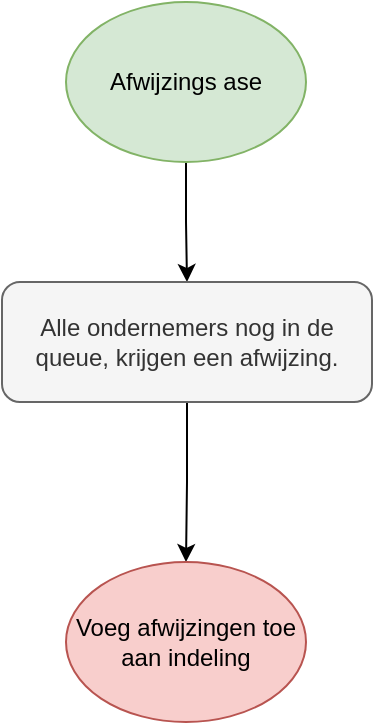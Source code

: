 <mxfile version="16.0.2" type="device"><diagram id="WD5jCYEk3oIFsPF45a0Y" name="Page-1"><mxGraphModel dx="1422" dy="905" grid="1" gridSize="10" guides="1" tooltips="1" connect="1" arrows="1" fold="1" page="1" pageScale="1" pageWidth="850" pageHeight="1100" math="0" shadow="0"><root><mxCell id="0"/><mxCell id="1" parent="0"/><mxCell id="50KfNvl2QhkXoahIpOBW-3" style="edgeStyle=orthogonalEdgeStyle;rounded=0;orthogonalLoop=1;jettySize=auto;html=1;" edge="1" parent="1" source="50KfNvl2QhkXoahIpOBW-1" target="50KfNvl2QhkXoahIpOBW-2"><mxGeometry relative="1" as="geometry"/></mxCell><mxCell id="50KfNvl2QhkXoahIpOBW-1" value="Afwijzings ase" style="ellipse;whiteSpace=wrap;html=1;fillColor=#d5e8d4;strokeColor=#82b366;" vertex="1" parent="1"><mxGeometry x="365" y="70" width="120" height="80" as="geometry"/></mxCell><mxCell id="50KfNvl2QhkXoahIpOBW-5" style="edgeStyle=orthogonalEdgeStyle;rounded=0;orthogonalLoop=1;jettySize=auto;html=1;" edge="1" parent="1" source="50KfNvl2QhkXoahIpOBW-2" target="50KfNvl2QhkXoahIpOBW-4"><mxGeometry relative="1" as="geometry"/></mxCell><mxCell id="50KfNvl2QhkXoahIpOBW-2" value="Alle ondernemers nog in de queue, krijgen een afwijzing." style="rounded=1;whiteSpace=wrap;html=1;fillColor=#f5f5f5;fontColor=#333333;strokeColor=#666666;" vertex="1" parent="1"><mxGeometry x="333" y="210" width="185" height="60" as="geometry"/></mxCell><mxCell id="50KfNvl2QhkXoahIpOBW-4" value="Voeg afwijzingen toe aan indeling" style="ellipse;whiteSpace=wrap;html=1;fillColor=#f8cecc;strokeColor=#b85450;" vertex="1" parent="1"><mxGeometry x="365" y="350" width="120" height="80" as="geometry"/></mxCell></root></mxGraphModel></diagram></mxfile>